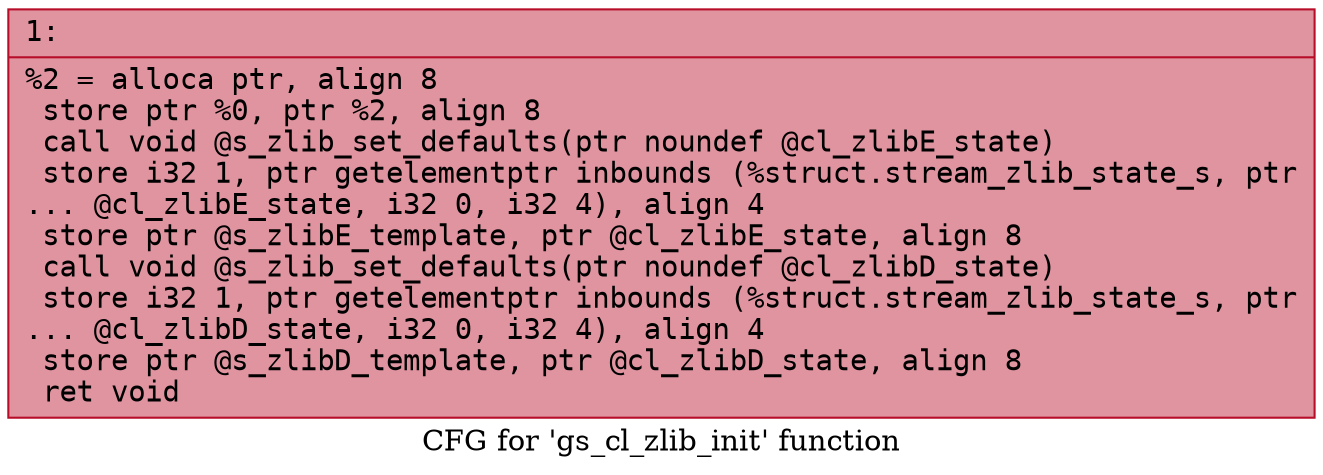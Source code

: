 digraph "CFG for 'gs_cl_zlib_init' function" {
	label="CFG for 'gs_cl_zlib_init' function";

	Node0x600001c99e50 [shape=record,color="#b70d28ff", style=filled, fillcolor="#b70d2870" fontname="Courier",label="{1:\l|  %2 = alloca ptr, align 8\l  store ptr %0, ptr %2, align 8\l  call void @s_zlib_set_defaults(ptr noundef @cl_zlibE_state)\l  store i32 1, ptr getelementptr inbounds (%struct.stream_zlib_state_s, ptr\l... @cl_zlibE_state, i32 0, i32 4), align 4\l  store ptr @s_zlibE_template, ptr @cl_zlibE_state, align 8\l  call void @s_zlib_set_defaults(ptr noundef @cl_zlibD_state)\l  store i32 1, ptr getelementptr inbounds (%struct.stream_zlib_state_s, ptr\l... @cl_zlibD_state, i32 0, i32 4), align 4\l  store ptr @s_zlibD_template, ptr @cl_zlibD_state, align 8\l  ret void\l}"];
}
